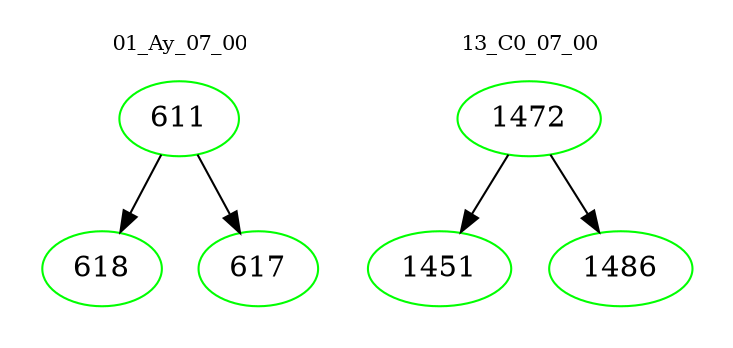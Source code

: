 digraph{
subgraph cluster_0 {
color = white
label = "01_Ay_07_00";
fontsize=10;
T0_611 [label="611", color="green"]
T0_611 -> T0_618 [color="black"]
T0_618 [label="618", color="green"]
T0_611 -> T0_617 [color="black"]
T0_617 [label="617", color="green"]
}
subgraph cluster_1 {
color = white
label = "13_C0_07_00";
fontsize=10;
T1_1472 [label="1472", color="green"]
T1_1472 -> T1_1451 [color="black"]
T1_1451 [label="1451", color="green"]
T1_1472 -> T1_1486 [color="black"]
T1_1486 [label="1486", color="green"]
}
}

